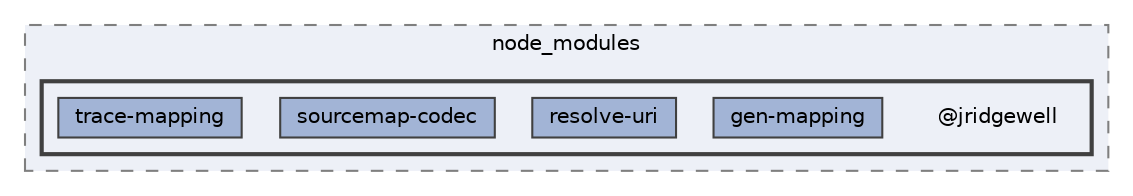 digraph "C:/Users/arisc/OneDrive/Documents/GitHub/FINAL/EcoEats-Project/node_modules/@jridgewell"
{
 // LATEX_PDF_SIZE
  bgcolor="transparent";
  edge [fontname=Helvetica,fontsize=10,labelfontname=Helvetica,labelfontsize=10];
  node [fontname=Helvetica,fontsize=10,shape=box,height=0.2,width=0.4];
  compound=true
  subgraph clusterdir_5091f2b68170d33f954320199e2fed0a {
    graph [ bgcolor="#edf0f7", pencolor="grey50", label="node_modules", fontname=Helvetica,fontsize=10 style="filled,dashed", URL="dir_5091f2b68170d33f954320199e2fed0a.html",tooltip=""]
  subgraph clusterdir_7e5acfa1869d28e999fae4773ef37446 {
    graph [ bgcolor="#edf0f7", pencolor="grey25", label="", fontname=Helvetica,fontsize=10 style="filled,bold", URL="dir_7e5acfa1869d28e999fae4773ef37446.html",tooltip=""]
    dir_7e5acfa1869d28e999fae4773ef37446 [shape=plaintext, label="@jridgewell"];
  dir_e449b4d022173d3287e4517df21a32e9 [label="gen-mapping", fillcolor="#a2b4d6", color="grey25", style="filled", URL="dir_e449b4d022173d3287e4517df21a32e9.html",tooltip=""];
  dir_ee0090e27bea08eea7100564814d7e09 [label="resolve-uri", fillcolor="#a2b4d6", color="grey25", style="filled", URL="dir_ee0090e27bea08eea7100564814d7e09.html",tooltip=""];
  dir_3b32010213d2f877c8047e2bb6717afb [label="sourcemap-codec", fillcolor="#a2b4d6", color="grey25", style="filled", URL="dir_3b32010213d2f877c8047e2bb6717afb.html",tooltip=""];
  dir_e432563ab99f9c142860126c6e5599c7 [label="trace-mapping", fillcolor="#a2b4d6", color="grey25", style="filled", URL="dir_e432563ab99f9c142860126c6e5599c7.html",tooltip=""];
  }
  }
}
